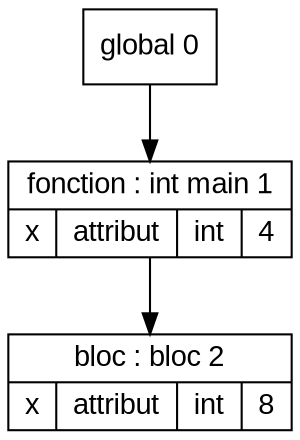 digraph "tds"{

	node [fontname="Arial"];

	N2 [shape=record label="{ bloc : bloc  2
	| { x | attribut | int | 8 }
	}"];

	N1 [shape=record label="{ fonction : int main 1
	| { x | attribut | int | 4 }
	}"];

	N0 [shape=record label="{ global 0
	}"];


	N0 -> N1; 
	N1 -> N2; 
}

